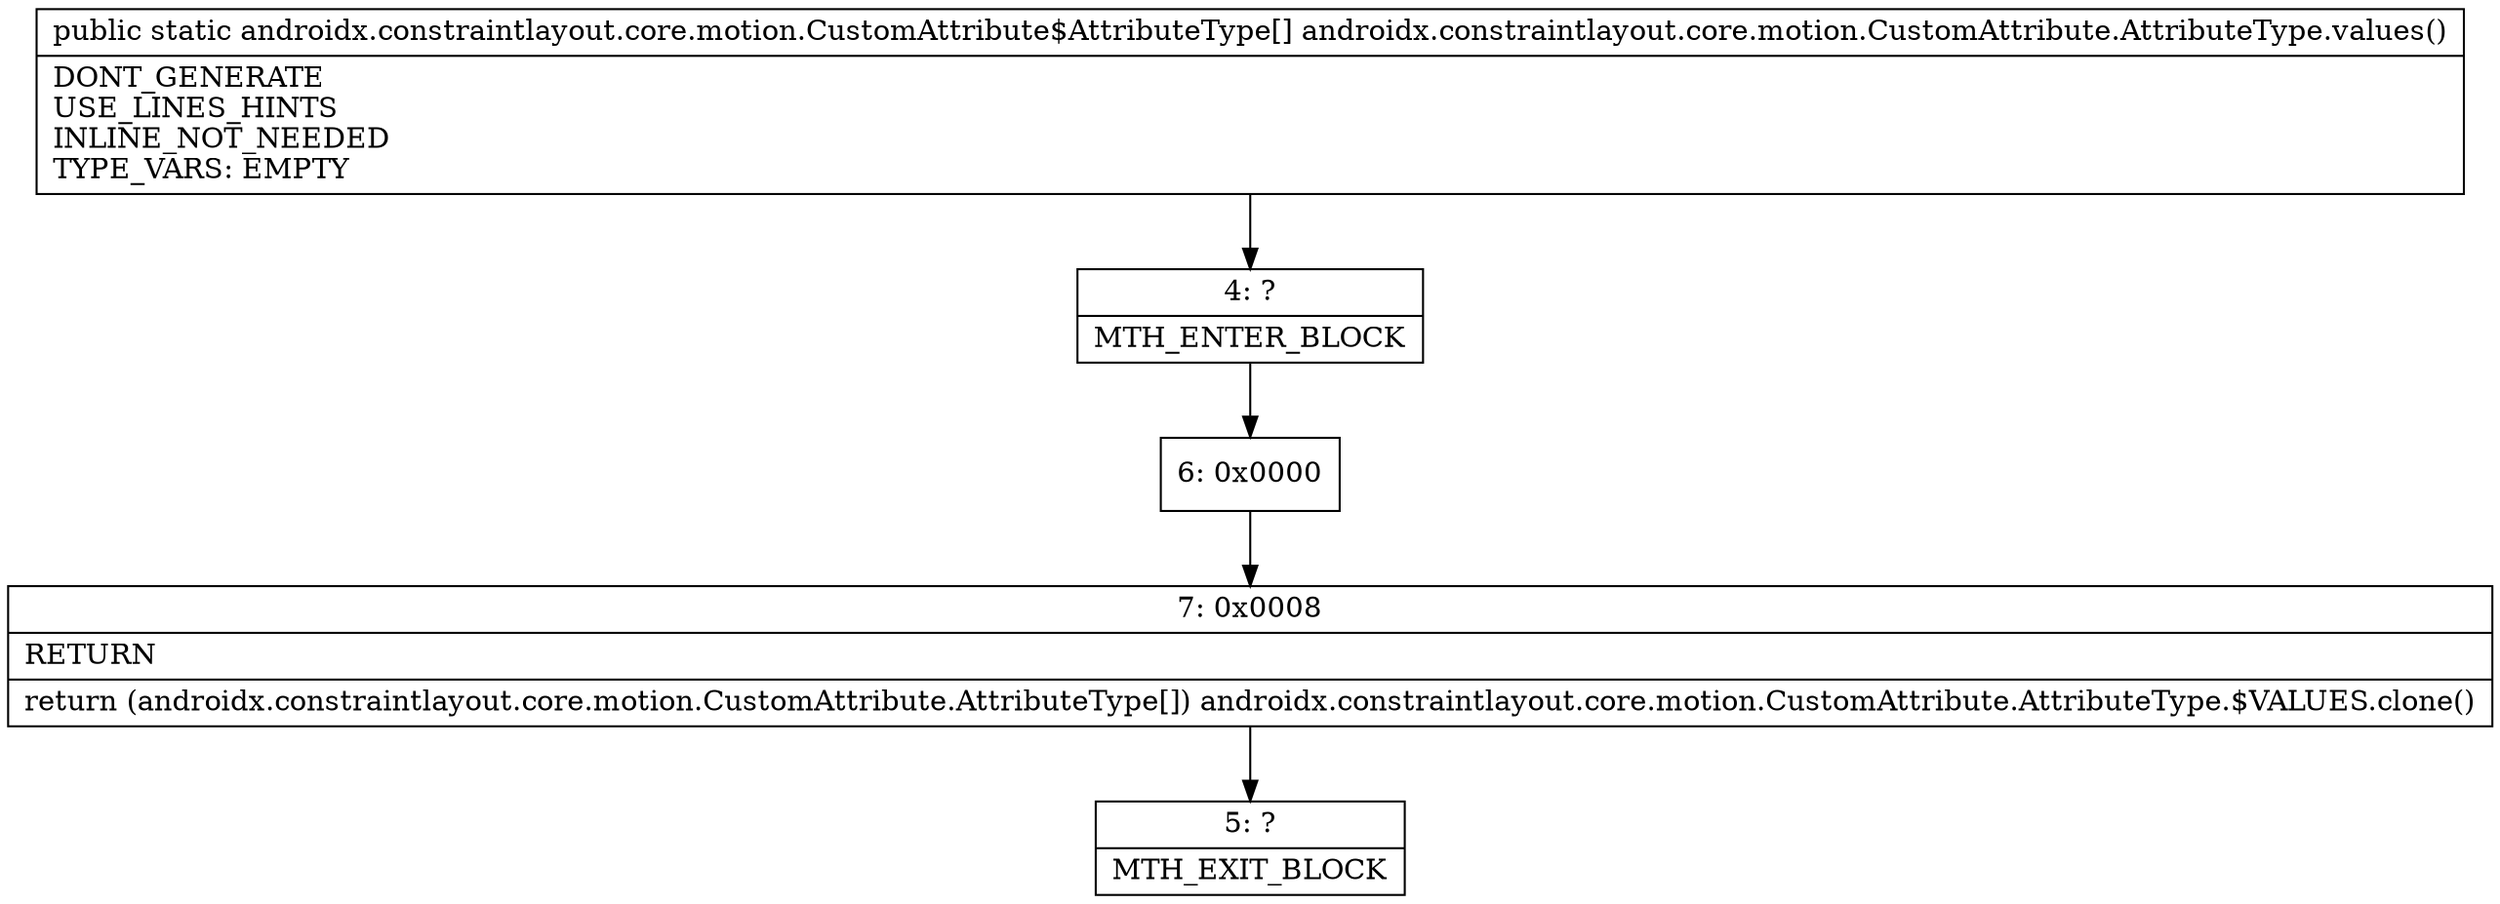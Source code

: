 digraph "CFG forandroidx.constraintlayout.core.motion.CustomAttribute.AttributeType.values()[Landroidx\/constraintlayout\/core\/motion\/CustomAttribute$AttributeType;" {
Node_4 [shape=record,label="{4\:\ ?|MTH_ENTER_BLOCK\l}"];
Node_6 [shape=record,label="{6\:\ 0x0000}"];
Node_7 [shape=record,label="{7\:\ 0x0008|RETURN\l|return (androidx.constraintlayout.core.motion.CustomAttribute.AttributeType[]) androidx.constraintlayout.core.motion.CustomAttribute.AttributeType.$VALUES.clone()\l}"];
Node_5 [shape=record,label="{5\:\ ?|MTH_EXIT_BLOCK\l}"];
MethodNode[shape=record,label="{public static androidx.constraintlayout.core.motion.CustomAttribute$AttributeType[] androidx.constraintlayout.core.motion.CustomAttribute.AttributeType.values()  | DONT_GENERATE\lUSE_LINES_HINTS\lINLINE_NOT_NEEDED\lTYPE_VARS: EMPTY\l}"];
MethodNode -> Node_4;Node_4 -> Node_6;
Node_6 -> Node_7;
Node_7 -> Node_5;
}

